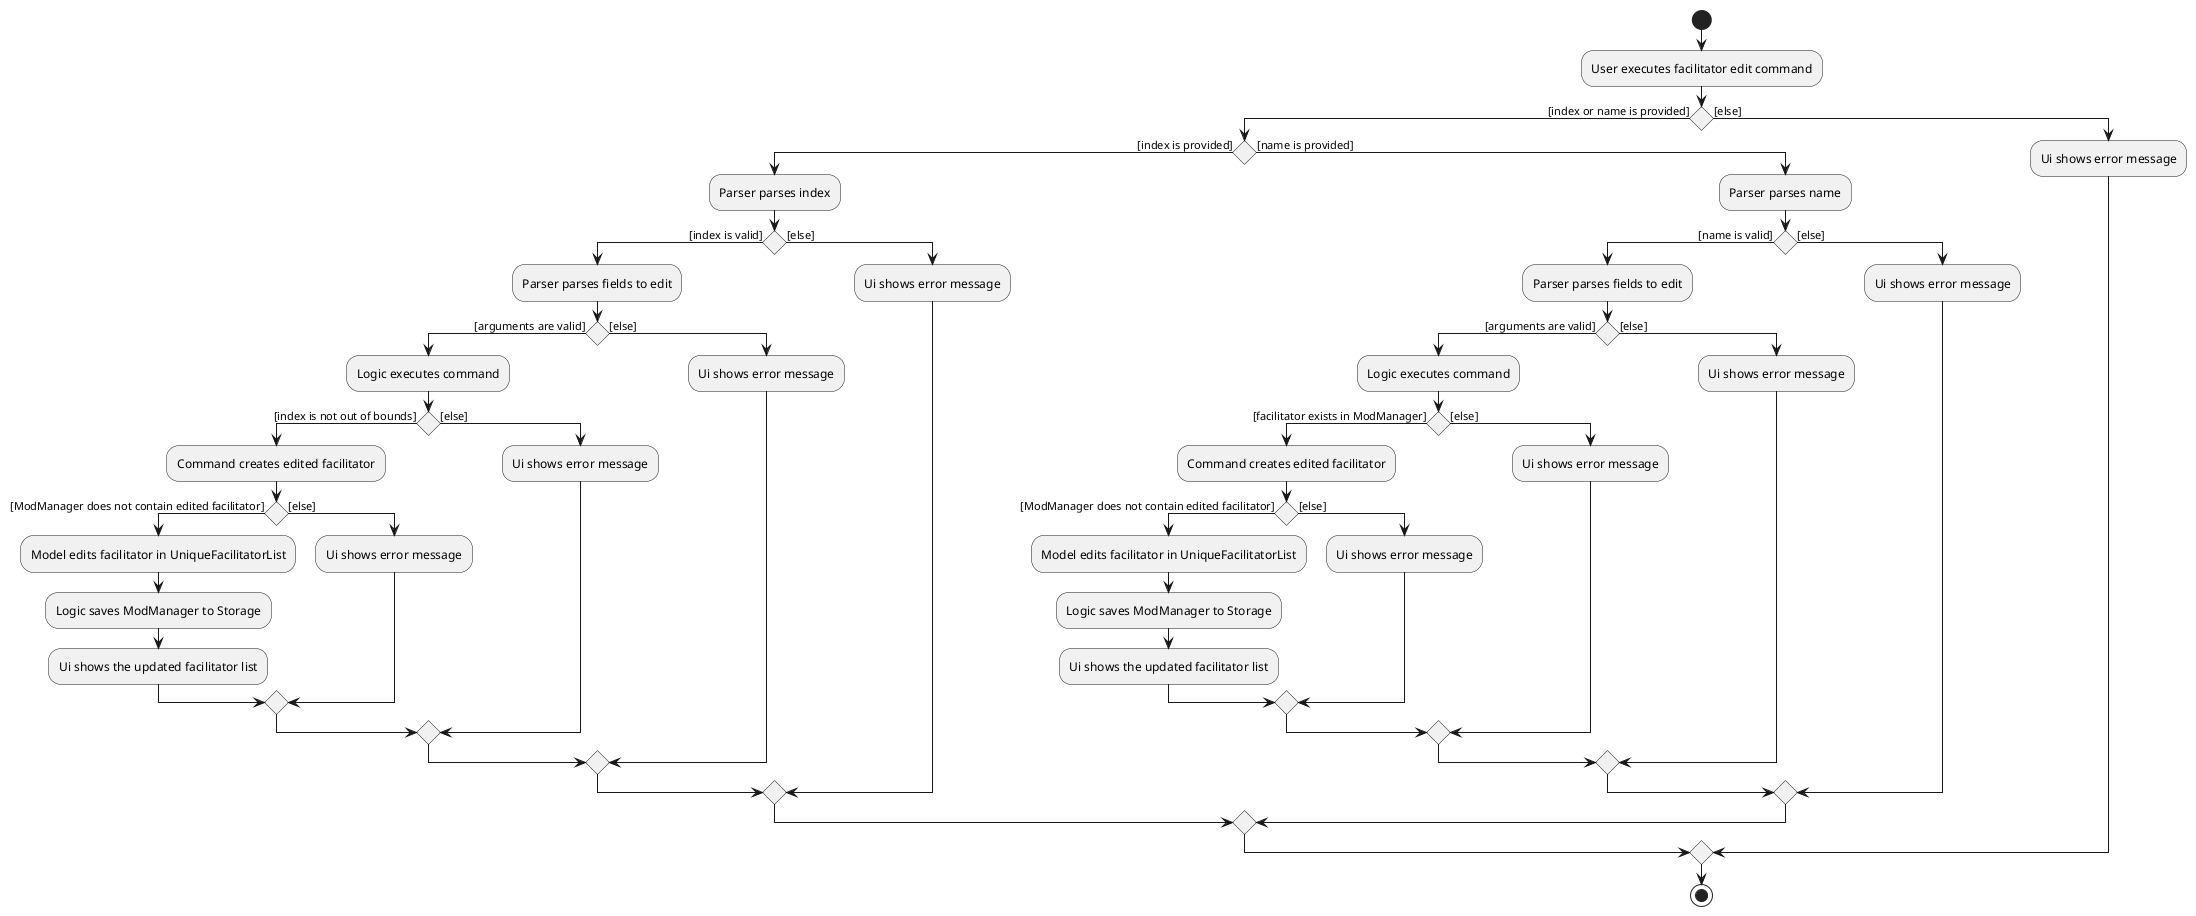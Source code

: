 @startuml
start
:User executes facilitator edit command;
if () then ([index or name is provided])
    if () then ([index is provided])
        :Parser parses index;
        if () then ([index is valid])
            :Parser parses fields to edit;
            if () then ([arguments are valid])
                :Logic executes command;
                if () then ([index is not out of bounds])
                    :Command creates edited facilitator;
                    if () then ([ModManager does not contain edited facilitator])
                        :Model edits facilitator in UniqueFacilitatorList;
                        :Logic saves ModManager to Storage;
                        :Ui shows the updated facilitator list;
                    else ([else])
                        :Ui shows error message;
                    endif
                else ([else])
                    :Ui shows error message;
                endif
            else ([else])
                :Ui shows error message;
            endif
        else ([else])
            :Ui shows error message;
        endif
    else ([name is provided])
        :Parser parses name;
        if () then ([name is valid])
            :Parser parses fields to edit;
            if () then ([arguments are valid])
                :Logic executes command;
                if () then ([facilitator exists in ModManager])
                    :Command creates edited facilitator;
                    if () then ([ModManager does not contain edited facilitator])
                        :Model edits facilitator in UniqueFacilitatorList;
                        :Logic saves ModManager to Storage;
                        :Ui shows the updated facilitator list;
                    else ([else])
                        :Ui shows error message;
                    endif
                else ([else])
                    :Ui shows error message;
                endif
            else ([else])
                :Ui shows error message;
            endif
        else ([else])
            :Ui shows error message;
        endif
    endif
else ([else])
    :Ui shows error message;
endif
stop
@enduml
